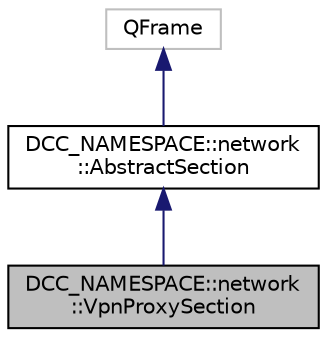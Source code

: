digraph "DCC_NAMESPACE::network::VpnProxySection"
{
  edge [fontname="Helvetica",fontsize="10",labelfontname="Helvetica",labelfontsize="10"];
  node [fontname="Helvetica",fontsize="10",shape=record];
  Node0 [label="DCC_NAMESPACE::network\l::VpnProxySection",height=0.2,width=0.4,color="black", fillcolor="grey75", style="filled", fontcolor="black"];
  Node1 -> Node0 [dir="back",color="midnightblue",fontsize="10",style="solid",fontname="Helvetica"];
  Node1 [label="DCC_NAMESPACE::network\l::AbstractSection",height=0.2,width=0.4,color="black", fillcolor="white", style="filled",URL="$class_d_c_c___n_a_m_e_s_p_a_c_e_1_1network_1_1_abstract_section.html"];
  Node2 -> Node1 [dir="back",color="midnightblue",fontsize="10",style="solid",fontname="Helvetica"];
  Node2 [label="QFrame",height=0.2,width=0.4,color="grey75", fillcolor="white", style="filled"];
}
